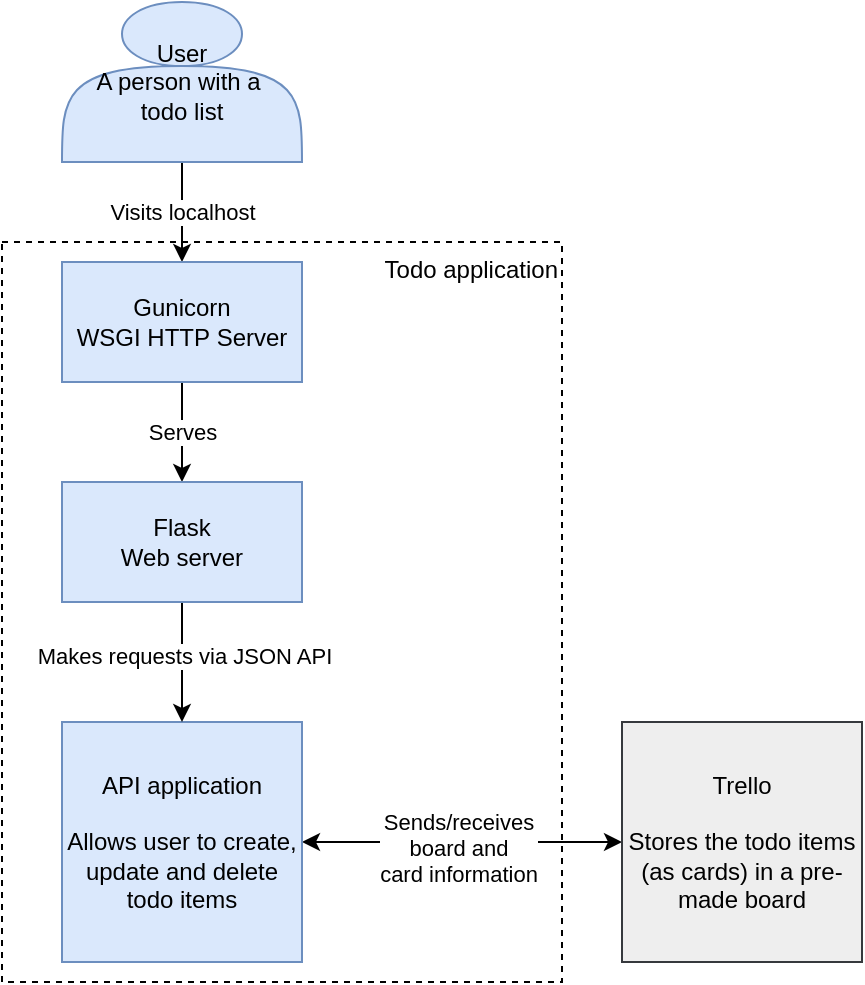 <mxfile version="14.9.6" type="device"><diagram id="vLLndgiXYmlzIt8Trmzi" name="Page-1"><mxGraphModel dx="474" dy="632" grid="1" gridSize="10" guides="1" tooltips="1" connect="1" arrows="1" fold="1" page="1" pageScale="1" pageWidth="827" pageHeight="1169" math="0" shadow="0"><root><mxCell id="0"/><mxCell id="1" parent="0"/><mxCell id="s6XeMgGav8nofXM4SxVD-15" value="Todo application" style="rounded=0;whiteSpace=wrap;html=1;dashed=1;fillColor=none;align=right;verticalAlign=top;" vertex="1" parent="1"><mxGeometry x="290" y="160" width="280" height="370" as="geometry"/></mxCell><mxCell id="s6XeMgGav8nofXM4SxVD-2" style="edgeStyle=orthogonalEdgeStyle;rounded=0;orthogonalLoop=1;jettySize=auto;html=1;exitX=1;exitY=0.5;exitDx=0;exitDy=0;entryX=0;entryY=0.5;entryDx=0;entryDy=0;startArrow=classic;startFill=1;" edge="1" parent="1" source="s6XeMgGav8nofXM4SxVD-4" target="s6XeMgGav8nofXM4SxVD-8"><mxGeometry relative="1" as="geometry"><Array as="points"><mxPoint x="480" y="460"/><mxPoint x="480" y="460"/></Array></mxGeometry></mxCell><mxCell id="s6XeMgGav8nofXM4SxVD-3" value="Sends/receives&lt;br&gt;board and&lt;br&gt;card information" style="edgeLabel;html=1;align=center;verticalAlign=middle;resizable=0;points=[];" vertex="1" connectable="0" parent="s6XeMgGav8nofXM4SxVD-2"><mxGeometry x="-0.025" y="-3" relative="1" as="geometry"><mxPoint as="offset"/></mxGeometry></mxCell><mxCell id="s6XeMgGav8nofXM4SxVD-4" value="API application&lt;br&gt;&lt;br&gt;Allows user to create, update and delete todo items" style="rounded=0;whiteSpace=wrap;html=1;fillColor=#dae8fc;strokeColor=#6c8ebf;" vertex="1" parent="1"><mxGeometry x="320" y="400" width="120" height="120" as="geometry"/></mxCell><mxCell id="s6XeMgGav8nofXM4SxVD-14" value="Visits localhost" style="edgeStyle=orthogonalEdgeStyle;rounded=0;orthogonalLoop=1;jettySize=auto;html=1;exitX=0.5;exitY=1;exitDx=0;exitDy=0;entryX=0.5;entryY=0;entryDx=0;entryDy=0;" edge="1" parent="1" source="s6XeMgGav8nofXM4SxVD-7" target="s6XeMgGav8nofXM4SxVD-9"><mxGeometry relative="1" as="geometry"/></mxCell><mxCell id="s6XeMgGav8nofXM4SxVD-7" value="User&lt;br&gt;A person with a&amp;nbsp;&lt;br&gt;todo list" style="shape=actor;whiteSpace=wrap;html=1;fillColor=#dae8fc;strokeColor=#6c8ebf;" vertex="1" parent="1"><mxGeometry x="320" y="40" width="120" height="80" as="geometry"/></mxCell><mxCell id="s6XeMgGav8nofXM4SxVD-8" value="Trello&lt;br&gt;&lt;br&gt;Stores the todo items &lt;br&gt;(as cards) in a pre-made board" style="rounded=0;whiteSpace=wrap;html=1;fillColor=#eeeeee;strokeColor=#36393d;" vertex="1" parent="1"><mxGeometry x="600" y="400" width="120" height="120" as="geometry"/></mxCell><mxCell id="s6XeMgGav8nofXM4SxVD-11" value="Serves" style="edgeStyle=orthogonalEdgeStyle;rounded=0;orthogonalLoop=1;jettySize=auto;html=1;exitX=0.5;exitY=1;exitDx=0;exitDy=0;entryX=0.5;entryY=0;entryDx=0;entryDy=0;" edge="1" parent="1" source="s6XeMgGav8nofXM4SxVD-9" target="s6XeMgGav8nofXM4SxVD-10"><mxGeometry relative="1" as="geometry"/></mxCell><mxCell id="s6XeMgGav8nofXM4SxVD-9" value="Gunicorn&lt;br&gt;WSGI HTTP&amp;nbsp;Server" style="rounded=0;whiteSpace=wrap;html=1;fillColor=#dae8fc;strokeColor=#6c8ebf;" vertex="1" parent="1"><mxGeometry x="320" y="170" width="120" height="60" as="geometry"/></mxCell><mxCell id="s6XeMgGav8nofXM4SxVD-12" style="edgeStyle=orthogonalEdgeStyle;rounded=0;orthogonalLoop=1;jettySize=auto;html=1;exitX=0.5;exitY=1;exitDx=0;exitDy=0;" edge="1" parent="1" source="s6XeMgGav8nofXM4SxVD-10"><mxGeometry relative="1" as="geometry"><mxPoint x="380" y="400" as="targetPoint"/></mxGeometry></mxCell><mxCell id="s6XeMgGav8nofXM4SxVD-13" value="Makes requests via JSON API" style="edgeLabel;html=1;align=center;verticalAlign=middle;resizable=0;points=[];" vertex="1" connectable="0" parent="s6XeMgGav8nofXM4SxVD-12"><mxGeometry x="-0.132" y="1" relative="1" as="geometry"><mxPoint as="offset"/></mxGeometry></mxCell><mxCell id="s6XeMgGav8nofXM4SxVD-10" value="Flask&lt;br&gt;Web server" style="rounded=0;whiteSpace=wrap;html=1;fillColor=#dae8fc;strokeColor=#6c8ebf;" vertex="1" parent="1"><mxGeometry x="320" y="280" width="120" height="60" as="geometry"/></mxCell></root></mxGraphModel></diagram></mxfile>